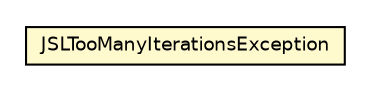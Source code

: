 #!/usr/local/bin/dot
#
# Class diagram 
# Generated by UMLGraph version 5.4 (http://www.umlgraph.org/)
#

digraph G {
	edge [fontname="Helvetica",fontsize=10,labelfontname="Helvetica",labelfontsize=10];
	node [fontname="Helvetica",fontsize=10,shape=plaintext];
	nodesep=0.25;
	ranksep=0.5;
	// jsl.modeling.JSLTooManyIterationsException
	c111935 [label=<<table title="jsl.modeling.JSLTooManyIterationsException" border="0" cellborder="1" cellspacing="0" cellpadding="2" port="p" bgcolor="lemonChiffon" href="./JSLTooManyIterationsException.html">
		<tr><td><table border="0" cellspacing="0" cellpadding="1">
<tr><td align="center" balign="center"> JSLTooManyIterationsException </td></tr>
		</table></td></tr>
		</table>>, URL="./JSLTooManyIterationsException.html", fontname="Helvetica", fontcolor="black", fontsize=9.0];
}

